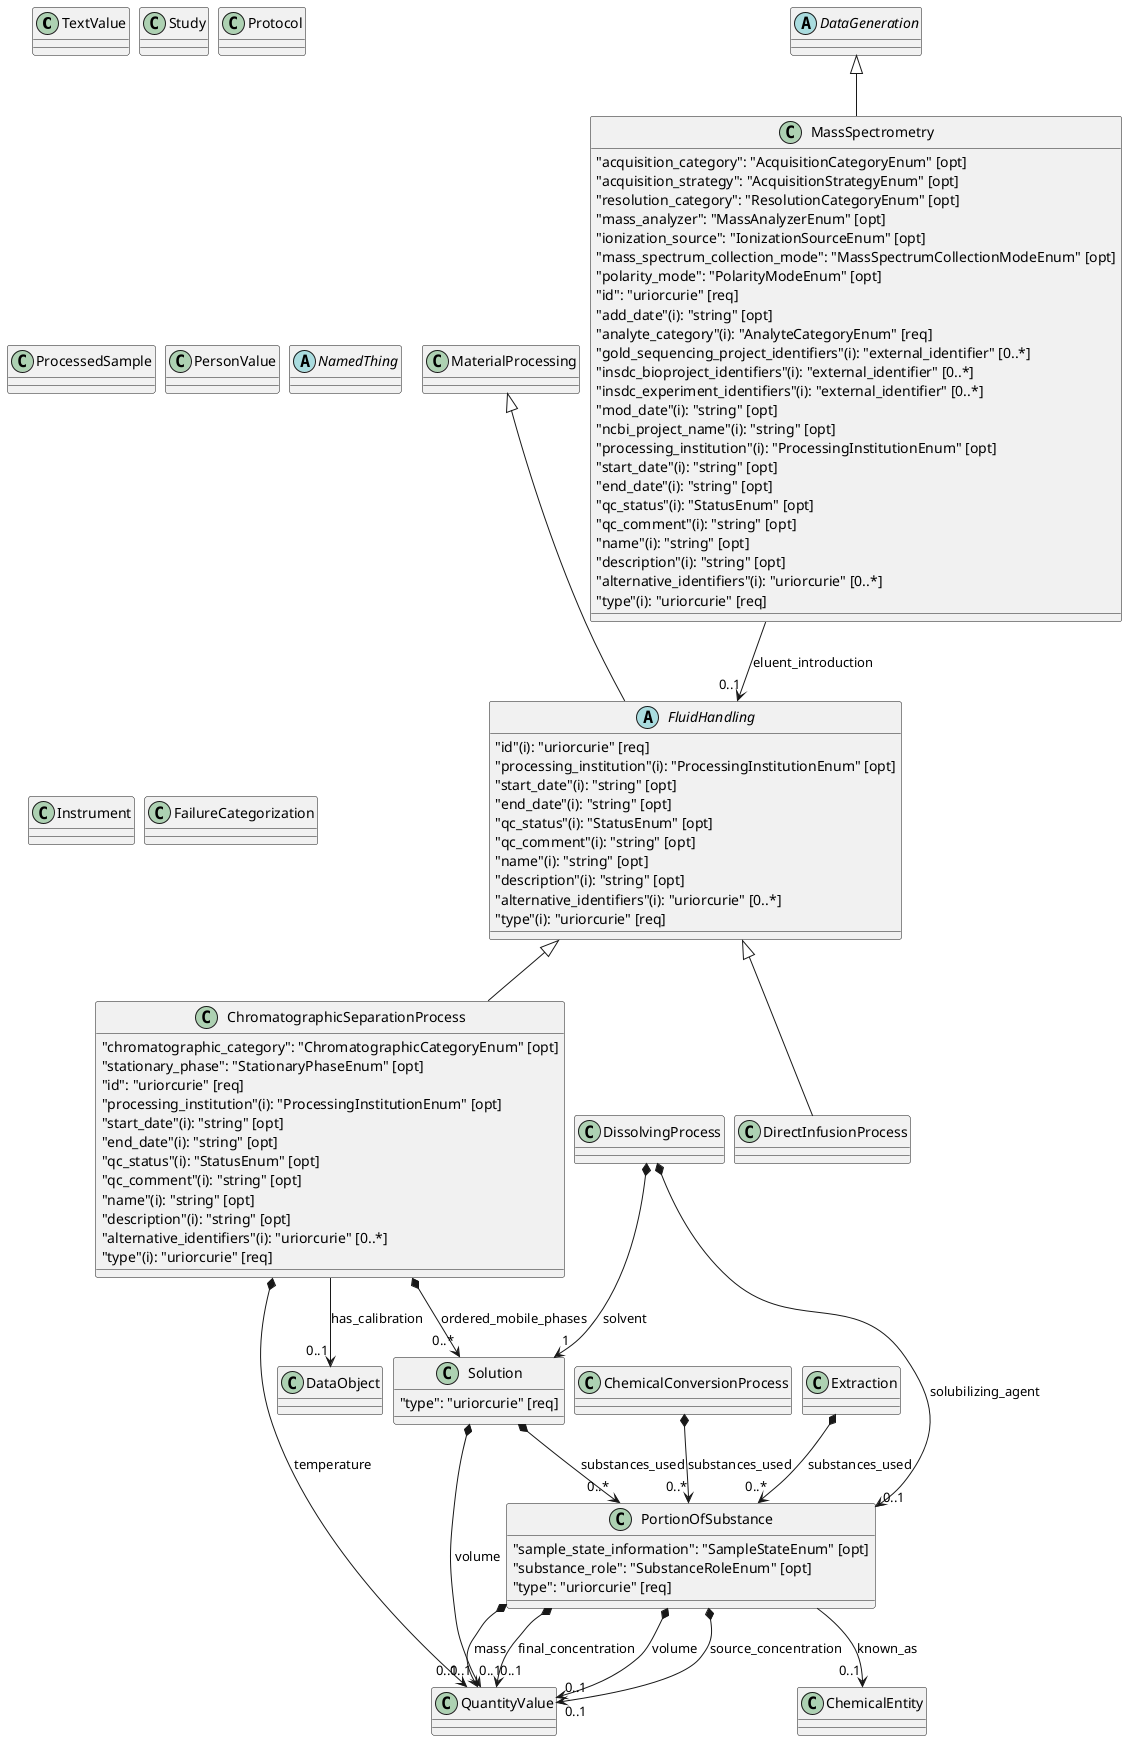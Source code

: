 @startuml
skinparam nodesep 10
class "TextValue"
class "Study"
class "Solution" {
    {field} "type": "uriorcurie" [req]
}
class "QuantityValue"
class "PortionOfSubstance" {
    {field} "sample_state_information": "SampleStateEnum" [opt]
    {field} "substance_role": "SubstanceRoleEnum" [opt]
    {field} "type": "uriorcurie" [req]
}
class "ChromatographicSeparationProcess" {
    {field} "chromatographic_category": "ChromatographicCategoryEnum" [opt]
    {field} "stationary_phase": "StationaryPhaseEnum" [opt]
    {field} "id": "uriorcurie" [req]
    {field} "processing_institution"(i): "ProcessingInstitutionEnum" [opt]
    {field} "start_date"(i): "string" [opt]
    {field} "end_date"(i): "string" [opt]
    {field} "qc_status"(i): "StatusEnum" [opt]
    {field} "qc_comment"(i): "string" [opt]
    {field} "name"(i): "string" [opt]
    {field} "description"(i): "string" [opt]
    {field} "alternative_identifiers"(i): "uriorcurie" [0..*]
    {field} "type"(i): "uriorcurie" [req]
}
class "DissolvingProcess"
"Solution" *--> "0..1" "QuantityValue" : "volume"
"Solution" *--> "0..*" "PortionOfSubstance" : "substances_used"
"ChromatographicSeparationProcess" *--> "0..*" "Solution" : "ordered_mobile_phases"
"DissolvingProcess" *--> "1" "Solution" : "solvent"
class "Protocol"
class "ProcessedSample"
class "ChemicalEntity"
class "Extraction"
class "ChemicalConversionProcess"
"PortionOfSubstance" *--> "0..1" "QuantityValue" : "volume"
"PortionOfSubstance" *--> "0..1" "QuantityValue" : "source_concentration"
"PortionOfSubstance" *--> "0..1" "QuantityValue" : "mass"
"PortionOfSubstance" --> "0..1" "ChemicalEntity" : "known_as"
"PortionOfSubstance" *--> "0..1" "QuantityValue" : "final_concentration"
"DissolvingProcess" *--> "0..1" "PortionOfSubstance" : "solubilizing_agent"
"Extraction" *--> "0..*" "PortionOfSubstance" : "substances_used"
"ChemicalConversionProcess" *--> "0..*" "PortionOfSubstance" : "substances_used"
class "PersonValue"
abstract "NamedThing"
class "MaterialProcessing"
class "MassSpectrometry" {
    {field} "acquisition_category": "AcquisitionCategoryEnum" [opt]
    {field} "acquisition_strategy": "AcquisitionStrategyEnum" [opt]
    {field} "resolution_category": "ResolutionCategoryEnum" [opt]
    {field} "mass_analyzer": "MassAnalyzerEnum" [opt]
    {field} "ionization_source": "IonizationSourceEnum" [opt]
    {field} "mass_spectrum_collection_mode": "MassSpectrumCollectionModeEnum" [opt]
    {field} "polarity_mode": "PolarityModeEnum" [opt]
    {field} "id": "uriorcurie" [req]
    {field} "add_date"(i): "string" [opt]
    {field} "analyte_category"(i): "AnalyteCategoryEnum" [req]
    {field} "gold_sequencing_project_identifiers"(i): "external_identifier" [0..*]
    {field} "insdc_bioproject_identifiers"(i): "external_identifier" [0..*]
    {field} "insdc_experiment_identifiers"(i): "external_identifier" [0..*]
    {field} "mod_date"(i): "string" [opt]
    {field} "ncbi_project_name"(i): "string" [opt]
    {field} "processing_institution"(i): "ProcessingInstitutionEnum" [opt]
    {field} "start_date"(i): "string" [opt]
    {field} "end_date"(i): "string" [opt]
    {field} "qc_status"(i): "StatusEnum" [opt]
    {field} "qc_comment"(i): "string" [opt]
    {field} "name"(i): "string" [opt]
    {field} "description"(i): "string" [opt]
    {field} "alternative_identifiers"(i): "uriorcurie" [0..*]
    {field} "type"(i): "uriorcurie" [req]
}
abstract "FluidHandling" {
    {field} "id"(i): "uriorcurie" [req]
    {field} "processing_institution"(i): "ProcessingInstitutionEnum" [opt]
    {field} "start_date"(i): "string" [opt]
    {field} "end_date"(i): "string" [opt]
    {field} "qc_status"(i): "StatusEnum" [opt]
    {field} "qc_comment"(i): "string" [opt]
    {field} "name"(i): "string" [opt]
    {field} "description"(i): "string" [opt]
    {field} "alternative_identifiers"(i): "uriorcurie" [0..*]
    {field} "type"(i): "uriorcurie" [req]
}
abstract "DataGeneration"
"MassSpectrometry" --> "0..1" "FluidHandling" : "eluent_introduction"
"DataGeneration" ^-- "MassSpectrometry"
class "Instrument"
class "DirectInfusionProcess"
"FluidHandling" ^-- "DirectInfusionProcess"
"FluidHandling" ^-- "ChromatographicSeparationProcess"
"MaterialProcessing" ^-- "FluidHandling"
class "FailureCategorization"
class "DataObject"
"ChromatographicSeparationProcess" *--> "0..1" "QuantityValue" : "temperature"
"ChromatographicSeparationProcess" --> "0..1" "DataObject" : "has_calibration"
@enduml
